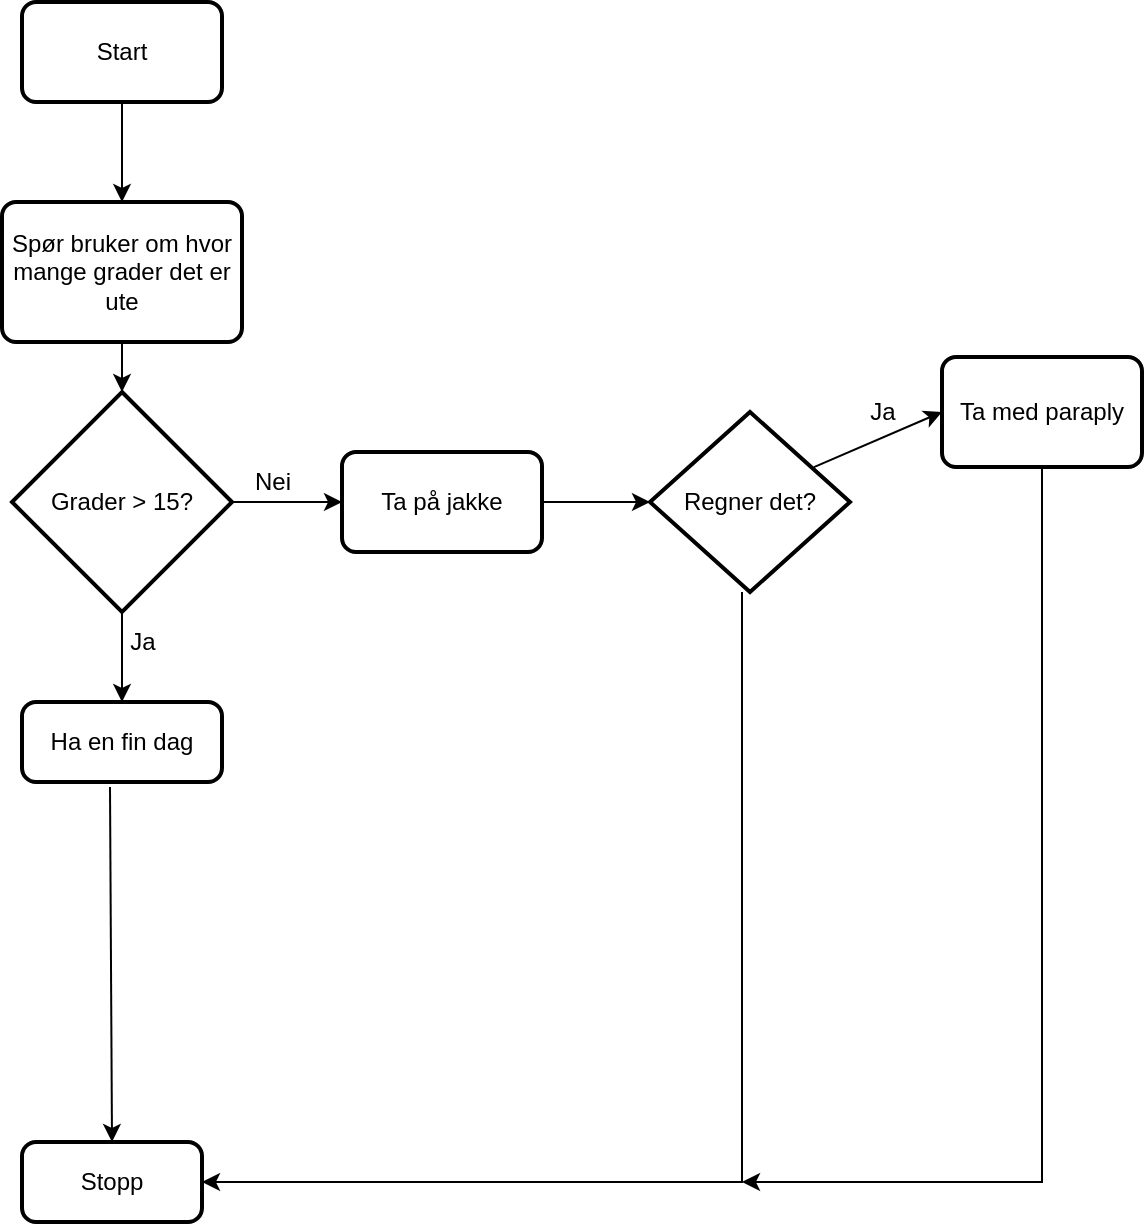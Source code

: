 <mxfile version="21.0.6" type="device" pages="2"><diagram name="Page-1" id="VGBcZf091iZpX92ZW2so"><mxGraphModel dx="954" dy="648" grid="1" gridSize="10" guides="1" tooltips="1" connect="1" arrows="1" fold="1" page="1" pageScale="1" pageWidth="827" pageHeight="1169" math="0" shadow="0"><root><mxCell id="0"/><mxCell id="1" parent="0"/><mxCell id="s3TLwDAbe-vIsuUfqEJW-1" value="Start" style="rounded=1;whiteSpace=wrap;html=1;absoluteArcSize=1;arcSize=14;strokeWidth=2;" vertex="1" parent="1"><mxGeometry x="100" y="150" width="100" height="50" as="geometry"/></mxCell><mxCell id="s3TLwDAbe-vIsuUfqEJW-2" value="Spør bruker om hvor mange grader det er ute" style="rounded=1;whiteSpace=wrap;html=1;absoluteArcSize=1;arcSize=14;strokeWidth=2;" vertex="1" parent="1"><mxGeometry x="90" y="250" width="120" height="70" as="geometry"/></mxCell><mxCell id="s3TLwDAbe-vIsuUfqEJW-3" value="Grader &amp;gt; 15?" style="strokeWidth=2;html=1;shape=mxgraph.flowchart.decision;whiteSpace=wrap;" vertex="1" parent="1"><mxGeometry x="95" y="345" width="110" height="110" as="geometry"/></mxCell><mxCell id="s3TLwDAbe-vIsuUfqEJW-4" value="Ta på jakke" style="rounded=1;whiteSpace=wrap;html=1;absoluteArcSize=1;arcSize=14;strokeWidth=2;" vertex="1" parent="1"><mxGeometry x="260" y="375" width="100" height="50" as="geometry"/></mxCell><mxCell id="s3TLwDAbe-vIsuUfqEJW-5" value="Ha en fin dag" style="rounded=1;whiteSpace=wrap;html=1;absoluteArcSize=1;arcSize=14;strokeWidth=2;" vertex="1" parent="1"><mxGeometry x="100" y="500" width="100" height="40" as="geometry"/></mxCell><mxCell id="s3TLwDAbe-vIsuUfqEJW-6" value="" style="endArrow=classic;html=1;rounded=0;exitX=0.5;exitY=1;exitDx=0;exitDy=0;entryX=0.5;entryY=0;entryDx=0;entryDy=0;" edge="1" parent="1" source="s3TLwDAbe-vIsuUfqEJW-1" target="s3TLwDAbe-vIsuUfqEJW-2"><mxGeometry width="50" height="50" relative="1" as="geometry"><mxPoint x="390" y="420" as="sourcePoint"/><mxPoint x="440" y="370" as="targetPoint"/></mxGeometry></mxCell><mxCell id="s3TLwDAbe-vIsuUfqEJW-7" value="" style="endArrow=classic;html=1;rounded=0;entryX=0.5;entryY=0;entryDx=0;entryDy=0;entryPerimeter=0;" edge="1" parent="1" source="s3TLwDAbe-vIsuUfqEJW-2" target="s3TLwDAbe-vIsuUfqEJW-3"><mxGeometry width="50" height="50" relative="1" as="geometry"><mxPoint x="390" y="420" as="sourcePoint"/><mxPoint x="440" y="370" as="targetPoint"/></mxGeometry></mxCell><mxCell id="s3TLwDAbe-vIsuUfqEJW-8" value="" style="endArrow=classic;html=1;rounded=0;entryX=0;entryY=0.5;entryDx=0;entryDy=0;" edge="1" parent="1" source="s3TLwDAbe-vIsuUfqEJW-3" target="s3TLwDAbe-vIsuUfqEJW-4"><mxGeometry width="50" height="50" relative="1" as="geometry"><mxPoint x="390" y="420" as="sourcePoint"/><mxPoint x="440" y="370" as="targetPoint"/></mxGeometry></mxCell><mxCell id="s3TLwDAbe-vIsuUfqEJW-9" value="" style="endArrow=classic;html=1;rounded=0;exitX=0.5;exitY=1;exitDx=0;exitDy=0;exitPerimeter=0;entryX=0.5;entryY=0;entryDx=0;entryDy=0;" edge="1" parent="1" source="s3TLwDAbe-vIsuUfqEJW-3" target="s3TLwDAbe-vIsuUfqEJW-5"><mxGeometry width="50" height="50" relative="1" as="geometry"><mxPoint x="390" y="420" as="sourcePoint"/><mxPoint x="440" y="370" as="targetPoint"/></mxGeometry></mxCell><mxCell id="s3TLwDAbe-vIsuUfqEJW-10" value="Nei" style="text;html=1;align=center;verticalAlign=middle;resizable=0;points=[];autosize=1;strokeColor=none;fillColor=none;" vertex="1" parent="1"><mxGeometry x="205" y="375" width="40" height="30" as="geometry"/></mxCell><mxCell id="s3TLwDAbe-vIsuUfqEJW-11" value="Ja" style="text;html=1;align=center;verticalAlign=middle;resizable=0;points=[];autosize=1;strokeColor=none;fillColor=none;" vertex="1" parent="1"><mxGeometry x="140" y="455" width="40" height="30" as="geometry"/></mxCell><mxCell id="s3TLwDAbe-vIsuUfqEJW-23" style="edgeStyle=orthogonalEdgeStyle;rounded=0;orthogonalLoop=1;jettySize=auto;html=1;entryX=1;entryY=0.5;entryDx=0;entryDy=0;" edge="1" parent="1" source="s3TLwDAbe-vIsuUfqEJW-13" target="s3TLwDAbe-vIsuUfqEJW-18"><mxGeometry relative="1" as="geometry"><Array as="points"><mxPoint x="460" y="740"/></Array></mxGeometry></mxCell><mxCell id="s3TLwDAbe-vIsuUfqEJW-13" value="Regner det?" style="strokeWidth=2;html=1;shape=mxgraph.flowchart.decision;whiteSpace=wrap;" vertex="1" parent="1"><mxGeometry x="414" y="355" width="100" height="90" as="geometry"/></mxCell><mxCell id="s3TLwDAbe-vIsuUfqEJW-25" style="edgeStyle=orthogonalEdgeStyle;rounded=0;orthogonalLoop=1;jettySize=auto;html=1;" edge="1" parent="1" source="s3TLwDAbe-vIsuUfqEJW-14"><mxGeometry relative="1" as="geometry"><mxPoint x="460" y="740" as="targetPoint"/><Array as="points"><mxPoint x="610" y="740"/></Array></mxGeometry></mxCell><mxCell id="s3TLwDAbe-vIsuUfqEJW-14" value="Ta med paraply" style="rounded=1;whiteSpace=wrap;html=1;absoluteArcSize=1;arcSize=14;strokeWidth=2;" vertex="1" parent="1"><mxGeometry x="560" y="327.5" width="100" height="55" as="geometry"/></mxCell><mxCell id="s3TLwDAbe-vIsuUfqEJW-15" value="" style="endArrow=classic;html=1;rounded=0;entryX=0;entryY=0.5;entryDx=0;entryDy=0;exitX=0.82;exitY=0.306;exitDx=0;exitDy=0;exitPerimeter=0;" edge="1" parent="1" source="s3TLwDAbe-vIsuUfqEJW-13" target="s3TLwDAbe-vIsuUfqEJW-14"><mxGeometry width="50" height="50" relative="1" as="geometry"><mxPoint x="390" y="420" as="sourcePoint"/><mxPoint x="590" y="403" as="targetPoint"/></mxGeometry></mxCell><mxCell id="s3TLwDAbe-vIsuUfqEJW-16" value="" style="endArrow=classic;html=1;rounded=0;exitX=1;exitY=0.5;exitDx=0;exitDy=0;entryX=0;entryY=0.5;entryDx=0;entryDy=0;entryPerimeter=0;" edge="1" parent="1" source="s3TLwDAbe-vIsuUfqEJW-4" target="s3TLwDAbe-vIsuUfqEJW-13"><mxGeometry width="50" height="50" relative="1" as="geometry"><mxPoint x="390" y="420" as="sourcePoint"/><mxPoint x="440" y="370" as="targetPoint"/></mxGeometry></mxCell><mxCell id="s3TLwDAbe-vIsuUfqEJW-17" value="Ja" style="text;html=1;align=center;verticalAlign=middle;resizable=0;points=[];autosize=1;strokeColor=none;fillColor=none;" vertex="1" parent="1"><mxGeometry x="510" y="340" width="40" height="30" as="geometry"/></mxCell><mxCell id="s3TLwDAbe-vIsuUfqEJW-18" value="Stopp" style="rounded=1;whiteSpace=wrap;html=1;absoluteArcSize=1;arcSize=14;strokeWidth=2;" vertex="1" parent="1"><mxGeometry x="100" y="720" width="90" height="40" as="geometry"/></mxCell><mxCell id="s3TLwDAbe-vIsuUfqEJW-27" value="" style="endArrow=classic;html=1;rounded=0;exitX=0.44;exitY=1.063;exitDx=0;exitDy=0;exitPerimeter=0;entryX=0.5;entryY=0;entryDx=0;entryDy=0;" edge="1" parent="1" source="s3TLwDAbe-vIsuUfqEJW-5" target="s3TLwDAbe-vIsuUfqEJW-18"><mxGeometry width="50" height="50" relative="1" as="geometry"><mxPoint x="390" y="560" as="sourcePoint"/><mxPoint x="440" y="510" as="targetPoint"/></mxGeometry></mxCell></root></mxGraphModel></diagram><diagram id="mhwUOeDCE82oa893HQ_7" name="Page-2"><mxGraphModel dx="954" dy="648" grid="1" gridSize="10" guides="1" tooltips="1" connect="1" arrows="1" fold="1" page="1" pageScale="1" pageWidth="827" pageHeight="1169" math="0" shadow="0"><root><mxCell id="0"/><mxCell id="1" parent="0"/><mxCell id="bPdfh-xvN-6O4mnrgJlZ-2" value="i + 2" style="rounded=1;whiteSpace=wrap;html=1;absoluteArcSize=1;arcSize=14;strokeWidth=2;" vertex="1" parent="1"><mxGeometry x="320" y="430" width="100" height="40" as="geometry"/></mxCell><mxCell id="bPdfh-xvN-6O4mnrgJlZ-7" style="edgeStyle=orthogonalEdgeStyle;rounded=0;orthogonalLoop=1;jettySize=auto;html=1;exitX=0.5;exitY=1;exitDx=0;exitDy=0;exitPerimeter=0;" edge="1" parent="1" source="bPdfh-xvN-6O4mnrgJlZ-3"><mxGeometry relative="1" as="geometry"><mxPoint x="370" y="370" as="targetPoint"/></mxGeometry></mxCell><mxCell id="3jNHEphk1s1KtVqVsSuK-3" style="edgeStyle=orthogonalEdgeStyle;rounded=0;orthogonalLoop=1;jettySize=auto;html=1;" edge="1" parent="1" source="bPdfh-xvN-6O4mnrgJlZ-3" target="3jNHEphk1s1KtVqVsSuK-2"><mxGeometry relative="1" as="geometry"/></mxCell><mxCell id="bPdfh-xvN-6O4mnrgJlZ-3" value="i &amp;lt; 20" style="strokeWidth=2;html=1;shape=mxgraph.flowchart.decision;whiteSpace=wrap;" vertex="1" parent="1"><mxGeometry x="320" y="270" width="100" height="100" as="geometry"/></mxCell><mxCell id="bPdfh-xvN-6O4mnrgJlZ-4" value="" style="endArrow=classic;html=1;rounded=0;exitX=0.5;exitY=1;exitDx=0;exitDy=0;exitPerimeter=0;" edge="1" parent="1" source="bPdfh-xvN-6O4mnrgJlZ-3" target="bPdfh-xvN-6O4mnrgJlZ-2"><mxGeometry width="50" height="50" relative="1" as="geometry"><mxPoint x="390" y="340" as="sourcePoint"/><mxPoint x="440" y="290" as="targetPoint"/></mxGeometry></mxCell><mxCell id="bPdfh-xvN-6O4mnrgJlZ-10" style="edgeStyle=orthogonalEdgeStyle;rounded=0;orthogonalLoop=1;jettySize=auto;html=1;entryX=0.5;entryY=0;entryDx=0;entryDy=0;" edge="1" parent="1" source="bPdfh-xvN-6O4mnrgJlZ-5" target="bPdfh-xvN-6O4mnrgJlZ-6"><mxGeometry relative="1" as="geometry"/></mxCell><mxCell id="bPdfh-xvN-6O4mnrgJlZ-5" value="start" style="rounded=1;whiteSpace=wrap;html=1;absoluteArcSize=1;arcSize=14;strokeWidth=2;" vertex="1" parent="1"><mxGeometry x="320" y="120" width="100" height="40" as="geometry"/></mxCell><mxCell id="bPdfh-xvN-6O4mnrgJlZ-11" style="edgeStyle=orthogonalEdgeStyle;rounded=0;orthogonalLoop=1;jettySize=auto;html=1;" edge="1" parent="1" source="bPdfh-xvN-6O4mnrgJlZ-6" target="bPdfh-xvN-6O4mnrgJlZ-3"><mxGeometry relative="1" as="geometry"/></mxCell><mxCell id="bPdfh-xvN-6O4mnrgJlZ-6" value="i = 0" style="rounded=1;whiteSpace=wrap;html=1;absoluteArcSize=1;arcSize=14;strokeWidth=2;" vertex="1" parent="1"><mxGeometry x="320" y="200" width="100" height="30" as="geometry"/></mxCell><mxCell id="3jNHEphk1s1KtVqVsSuK-1" style="edgeStyle=orthogonalEdgeStyle;rounded=0;orthogonalLoop=1;jettySize=auto;html=1;entryX=0;entryY=0.5;entryDx=0;entryDy=0;entryPerimeter=0;" edge="1" parent="1" source="bPdfh-xvN-6O4mnrgJlZ-8" target="bPdfh-xvN-6O4mnrgJlZ-3"><mxGeometry relative="1" as="geometry"><Array as="points"><mxPoint x="370" y="610"/><mxPoint x="260" y="610"/><mxPoint x="260" y="320"/></Array></mxGeometry></mxCell><mxCell id="bPdfh-xvN-6O4mnrgJlZ-8" value="print i" style="rounded=1;whiteSpace=wrap;html=1;absoluteArcSize=1;arcSize=14;strokeWidth=2;" vertex="1" parent="1"><mxGeometry x="320" y="510" width="100" height="40" as="geometry"/></mxCell><mxCell id="bPdfh-xvN-6O4mnrgJlZ-9" value="" style="endArrow=classic;html=1;rounded=0;exitX=0.5;exitY=1;exitDx=0;exitDy=0;entryX=0.5;entryY=0;entryDx=0;entryDy=0;" edge="1" parent="1" source="bPdfh-xvN-6O4mnrgJlZ-2" target="bPdfh-xvN-6O4mnrgJlZ-8"><mxGeometry width="50" height="50" relative="1" as="geometry"><mxPoint x="390" y="440" as="sourcePoint"/><mxPoint x="440" y="390" as="targetPoint"/></mxGeometry></mxCell><mxCell id="3jNHEphk1s1KtVqVsSuK-2" value="Stop" style="rounded=1;whiteSpace=wrap;html=1;absoluteArcSize=1;arcSize=14;strokeWidth=2;" vertex="1" parent="1"><mxGeometry x="500" y="300" width="100" height="40" as="geometry"/></mxCell><mxCell id="3jNHEphk1s1KtVqVsSuK-4" value="Ja" style="text;html=1;align=center;verticalAlign=middle;resizable=0;points=[];autosize=1;strokeColor=none;fillColor=none;" vertex="1" parent="1"><mxGeometry x="374" y="380" width="40" height="30" as="geometry"/></mxCell><mxCell id="3jNHEphk1s1KtVqVsSuK-5" value="Nei" style="text;html=1;align=center;verticalAlign=middle;resizable=0;points=[];autosize=1;strokeColor=none;fillColor=none;" vertex="1" parent="1"><mxGeometry x="440" y="290" width="40" height="30" as="geometry"/></mxCell></root></mxGraphModel></diagram></mxfile>